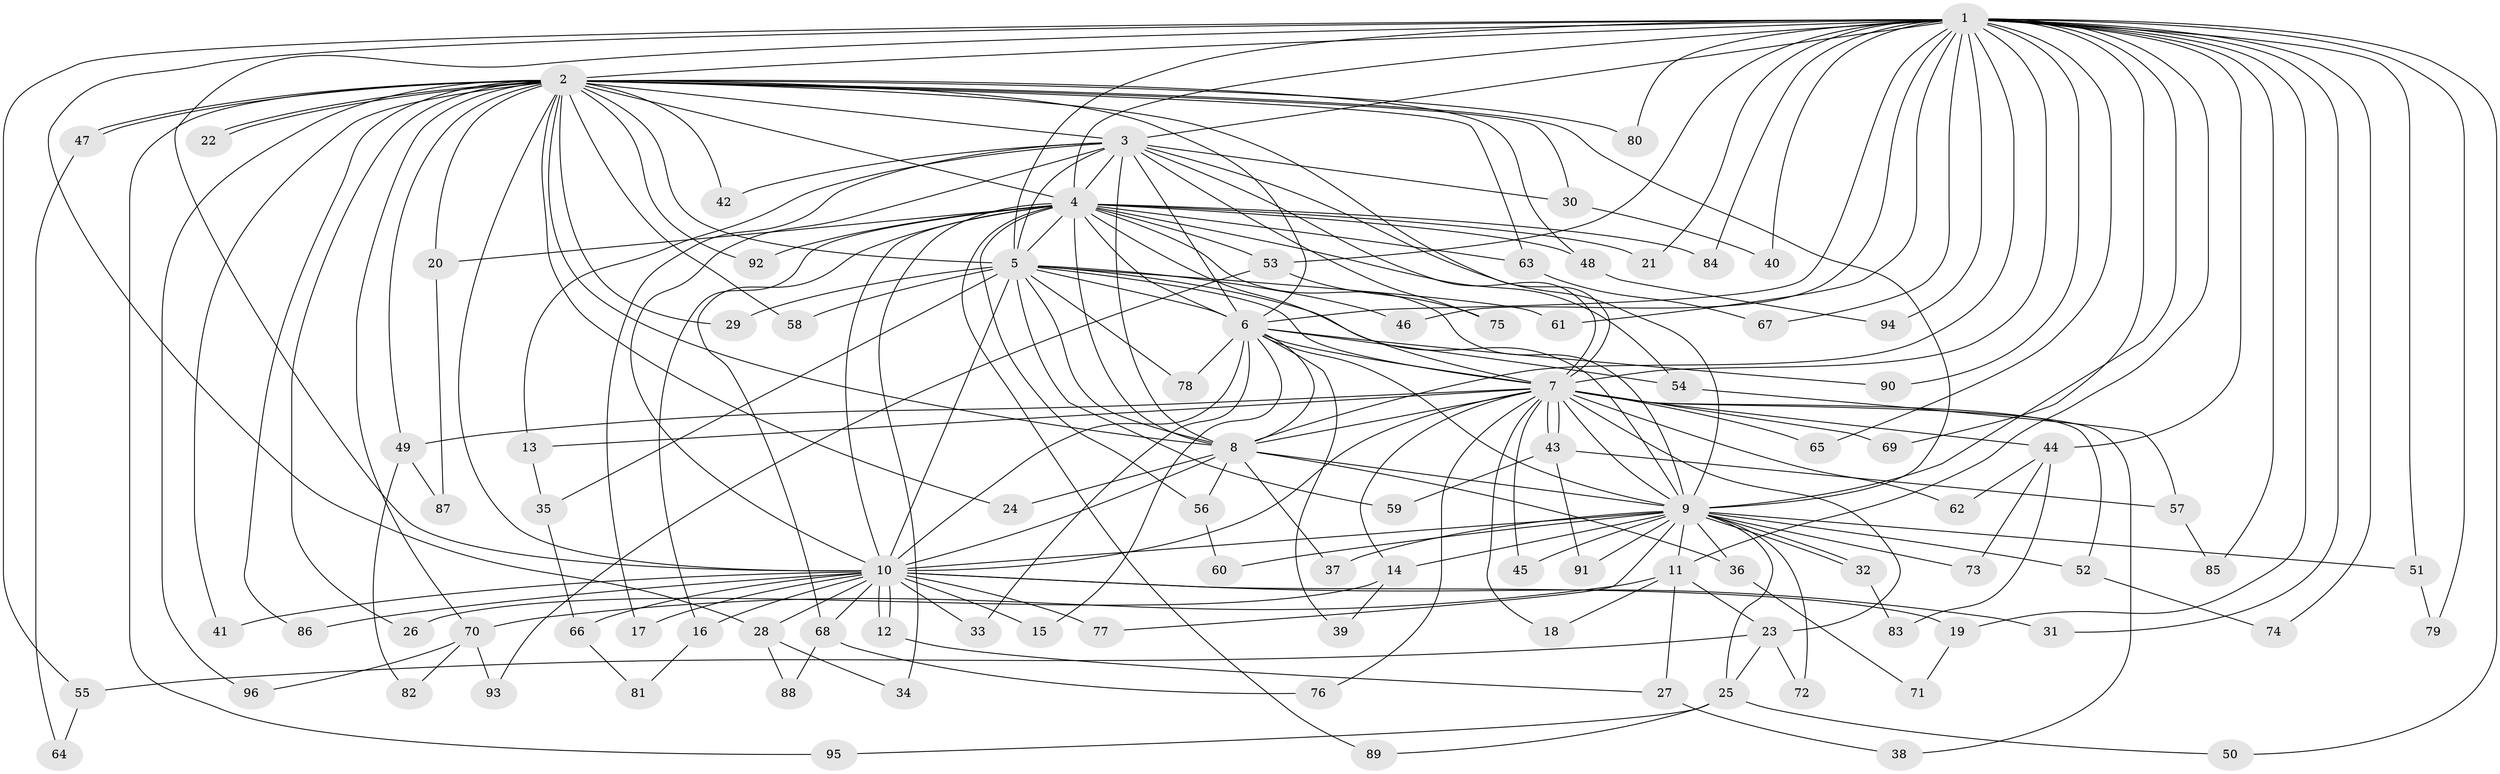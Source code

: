 // coarse degree distribution, {14: 0.10344827586206896, 3: 0.2413793103448276, 10: 0.034482758620689655, 4: 0.1724137931034483, 2: 0.1724137931034483, 8: 0.034482758620689655, 7: 0.034482758620689655, 13: 0.034482758620689655, 19: 0.034482758620689655, 17: 0.034482758620689655, 1: 0.034482758620689655, 5: 0.06896551724137931}
// Generated by graph-tools (version 1.1) at 2025/36/03/04/25 23:36:15]
// undirected, 96 vertices, 217 edges
graph export_dot {
  node [color=gray90,style=filled];
  1;
  2;
  3;
  4;
  5;
  6;
  7;
  8;
  9;
  10;
  11;
  12;
  13;
  14;
  15;
  16;
  17;
  18;
  19;
  20;
  21;
  22;
  23;
  24;
  25;
  26;
  27;
  28;
  29;
  30;
  31;
  32;
  33;
  34;
  35;
  36;
  37;
  38;
  39;
  40;
  41;
  42;
  43;
  44;
  45;
  46;
  47;
  48;
  49;
  50;
  51;
  52;
  53;
  54;
  55;
  56;
  57;
  58;
  59;
  60;
  61;
  62;
  63;
  64;
  65;
  66;
  67;
  68;
  69;
  70;
  71;
  72;
  73;
  74;
  75;
  76;
  77;
  78;
  79;
  80;
  81;
  82;
  83;
  84;
  85;
  86;
  87;
  88;
  89;
  90;
  91;
  92;
  93;
  94;
  95;
  96;
  1 -- 2;
  1 -- 3;
  1 -- 4;
  1 -- 5;
  1 -- 6;
  1 -- 7;
  1 -- 8;
  1 -- 9;
  1 -- 10;
  1 -- 11;
  1 -- 19;
  1 -- 21;
  1 -- 28;
  1 -- 31;
  1 -- 40;
  1 -- 44;
  1 -- 46;
  1 -- 50;
  1 -- 51;
  1 -- 53;
  1 -- 55;
  1 -- 61;
  1 -- 65;
  1 -- 67;
  1 -- 69;
  1 -- 74;
  1 -- 79;
  1 -- 80;
  1 -- 84;
  1 -- 85;
  1 -- 90;
  1 -- 94;
  2 -- 3;
  2 -- 4;
  2 -- 5;
  2 -- 6;
  2 -- 7;
  2 -- 8;
  2 -- 9;
  2 -- 10;
  2 -- 20;
  2 -- 22;
  2 -- 22;
  2 -- 24;
  2 -- 26;
  2 -- 29;
  2 -- 30;
  2 -- 41;
  2 -- 42;
  2 -- 47;
  2 -- 47;
  2 -- 48;
  2 -- 49;
  2 -- 58;
  2 -- 63;
  2 -- 70;
  2 -- 80;
  2 -- 86;
  2 -- 92;
  2 -- 95;
  2 -- 96;
  3 -- 4;
  3 -- 5;
  3 -- 6;
  3 -- 7;
  3 -- 8;
  3 -- 9;
  3 -- 10;
  3 -- 13;
  3 -- 17;
  3 -- 30;
  3 -- 42;
  3 -- 75;
  4 -- 5;
  4 -- 6;
  4 -- 7;
  4 -- 8;
  4 -- 9;
  4 -- 10;
  4 -- 16;
  4 -- 20;
  4 -- 21;
  4 -- 34;
  4 -- 48;
  4 -- 53;
  4 -- 54;
  4 -- 56;
  4 -- 63;
  4 -- 68;
  4 -- 84;
  4 -- 89;
  4 -- 92;
  5 -- 6;
  5 -- 7;
  5 -- 8;
  5 -- 9;
  5 -- 10;
  5 -- 29;
  5 -- 35;
  5 -- 46;
  5 -- 58;
  5 -- 59;
  5 -- 61;
  5 -- 78;
  6 -- 7;
  6 -- 8;
  6 -- 9;
  6 -- 10;
  6 -- 15;
  6 -- 33;
  6 -- 39;
  6 -- 54;
  6 -- 78;
  6 -- 90;
  7 -- 8;
  7 -- 9;
  7 -- 10;
  7 -- 13;
  7 -- 14;
  7 -- 18;
  7 -- 23;
  7 -- 38;
  7 -- 43;
  7 -- 43;
  7 -- 44;
  7 -- 45;
  7 -- 49;
  7 -- 52;
  7 -- 62;
  7 -- 65;
  7 -- 69;
  7 -- 76;
  8 -- 9;
  8 -- 10;
  8 -- 24;
  8 -- 36;
  8 -- 37;
  8 -- 56;
  9 -- 10;
  9 -- 11;
  9 -- 14;
  9 -- 25;
  9 -- 32;
  9 -- 32;
  9 -- 36;
  9 -- 37;
  9 -- 45;
  9 -- 51;
  9 -- 52;
  9 -- 60;
  9 -- 72;
  9 -- 73;
  9 -- 77;
  9 -- 91;
  10 -- 12;
  10 -- 12;
  10 -- 15;
  10 -- 16;
  10 -- 17;
  10 -- 19;
  10 -- 28;
  10 -- 31;
  10 -- 33;
  10 -- 41;
  10 -- 66;
  10 -- 68;
  10 -- 77;
  10 -- 86;
  11 -- 18;
  11 -- 23;
  11 -- 27;
  11 -- 70;
  12 -- 27;
  13 -- 35;
  14 -- 26;
  14 -- 39;
  16 -- 81;
  19 -- 71;
  20 -- 87;
  23 -- 25;
  23 -- 55;
  23 -- 72;
  25 -- 50;
  25 -- 89;
  25 -- 95;
  27 -- 38;
  28 -- 34;
  28 -- 88;
  30 -- 40;
  32 -- 83;
  35 -- 66;
  36 -- 71;
  43 -- 57;
  43 -- 59;
  43 -- 91;
  44 -- 62;
  44 -- 73;
  44 -- 83;
  47 -- 64;
  48 -- 94;
  49 -- 82;
  49 -- 87;
  51 -- 79;
  52 -- 74;
  53 -- 75;
  53 -- 93;
  54 -- 57;
  55 -- 64;
  56 -- 60;
  57 -- 85;
  63 -- 67;
  66 -- 81;
  68 -- 76;
  68 -- 88;
  70 -- 82;
  70 -- 93;
  70 -- 96;
}
